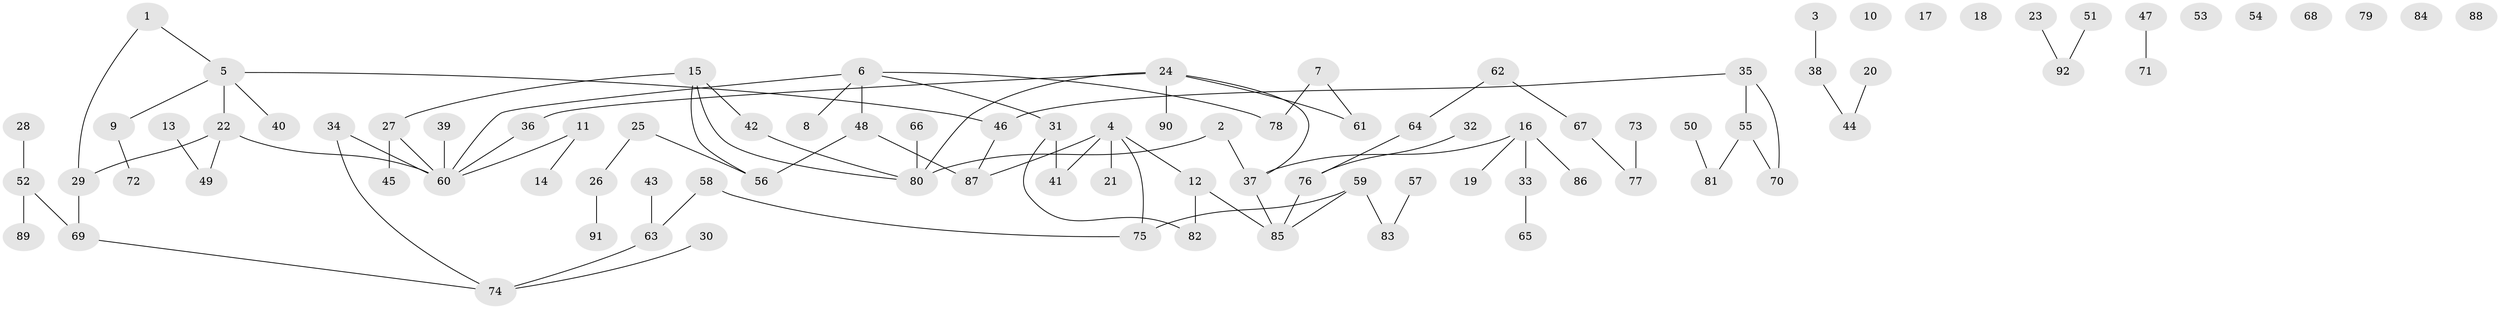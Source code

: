 // Generated by graph-tools (version 1.1) at 2025/25/03/09/25 03:25:16]
// undirected, 92 vertices, 93 edges
graph export_dot {
graph [start="1"]
  node [color=gray90,style=filled];
  1;
  2;
  3;
  4;
  5;
  6;
  7;
  8;
  9;
  10;
  11;
  12;
  13;
  14;
  15;
  16;
  17;
  18;
  19;
  20;
  21;
  22;
  23;
  24;
  25;
  26;
  27;
  28;
  29;
  30;
  31;
  32;
  33;
  34;
  35;
  36;
  37;
  38;
  39;
  40;
  41;
  42;
  43;
  44;
  45;
  46;
  47;
  48;
  49;
  50;
  51;
  52;
  53;
  54;
  55;
  56;
  57;
  58;
  59;
  60;
  61;
  62;
  63;
  64;
  65;
  66;
  67;
  68;
  69;
  70;
  71;
  72;
  73;
  74;
  75;
  76;
  77;
  78;
  79;
  80;
  81;
  82;
  83;
  84;
  85;
  86;
  87;
  88;
  89;
  90;
  91;
  92;
  1 -- 5;
  1 -- 29;
  2 -- 37;
  2 -- 80;
  3 -- 38;
  4 -- 12;
  4 -- 21;
  4 -- 41;
  4 -- 75;
  4 -- 87;
  5 -- 9;
  5 -- 22;
  5 -- 40;
  5 -- 46;
  6 -- 8;
  6 -- 31;
  6 -- 48;
  6 -- 60;
  6 -- 78;
  7 -- 61;
  7 -- 78;
  9 -- 72;
  11 -- 14;
  11 -- 60;
  12 -- 82;
  12 -- 85;
  13 -- 49;
  15 -- 27;
  15 -- 42;
  15 -- 56;
  15 -- 80;
  16 -- 19;
  16 -- 33;
  16 -- 37;
  16 -- 86;
  20 -- 44;
  22 -- 29;
  22 -- 49;
  22 -- 60;
  23 -- 92;
  24 -- 36;
  24 -- 37;
  24 -- 61;
  24 -- 80;
  24 -- 90;
  25 -- 26;
  25 -- 56;
  26 -- 91;
  27 -- 45;
  27 -- 60;
  28 -- 52;
  29 -- 69;
  30 -- 74;
  31 -- 41;
  31 -- 82;
  32 -- 76;
  33 -- 65;
  34 -- 60;
  34 -- 74;
  35 -- 46;
  35 -- 55;
  35 -- 70;
  36 -- 60;
  37 -- 85;
  38 -- 44;
  39 -- 60;
  42 -- 80;
  43 -- 63;
  46 -- 87;
  47 -- 71;
  48 -- 56;
  48 -- 87;
  50 -- 81;
  51 -- 92;
  52 -- 69;
  52 -- 89;
  55 -- 70;
  55 -- 81;
  57 -- 83;
  58 -- 63;
  58 -- 75;
  59 -- 75;
  59 -- 83;
  59 -- 85;
  62 -- 64;
  62 -- 67;
  63 -- 74;
  64 -- 76;
  66 -- 80;
  67 -- 77;
  69 -- 74;
  73 -- 77;
  76 -- 85;
}
